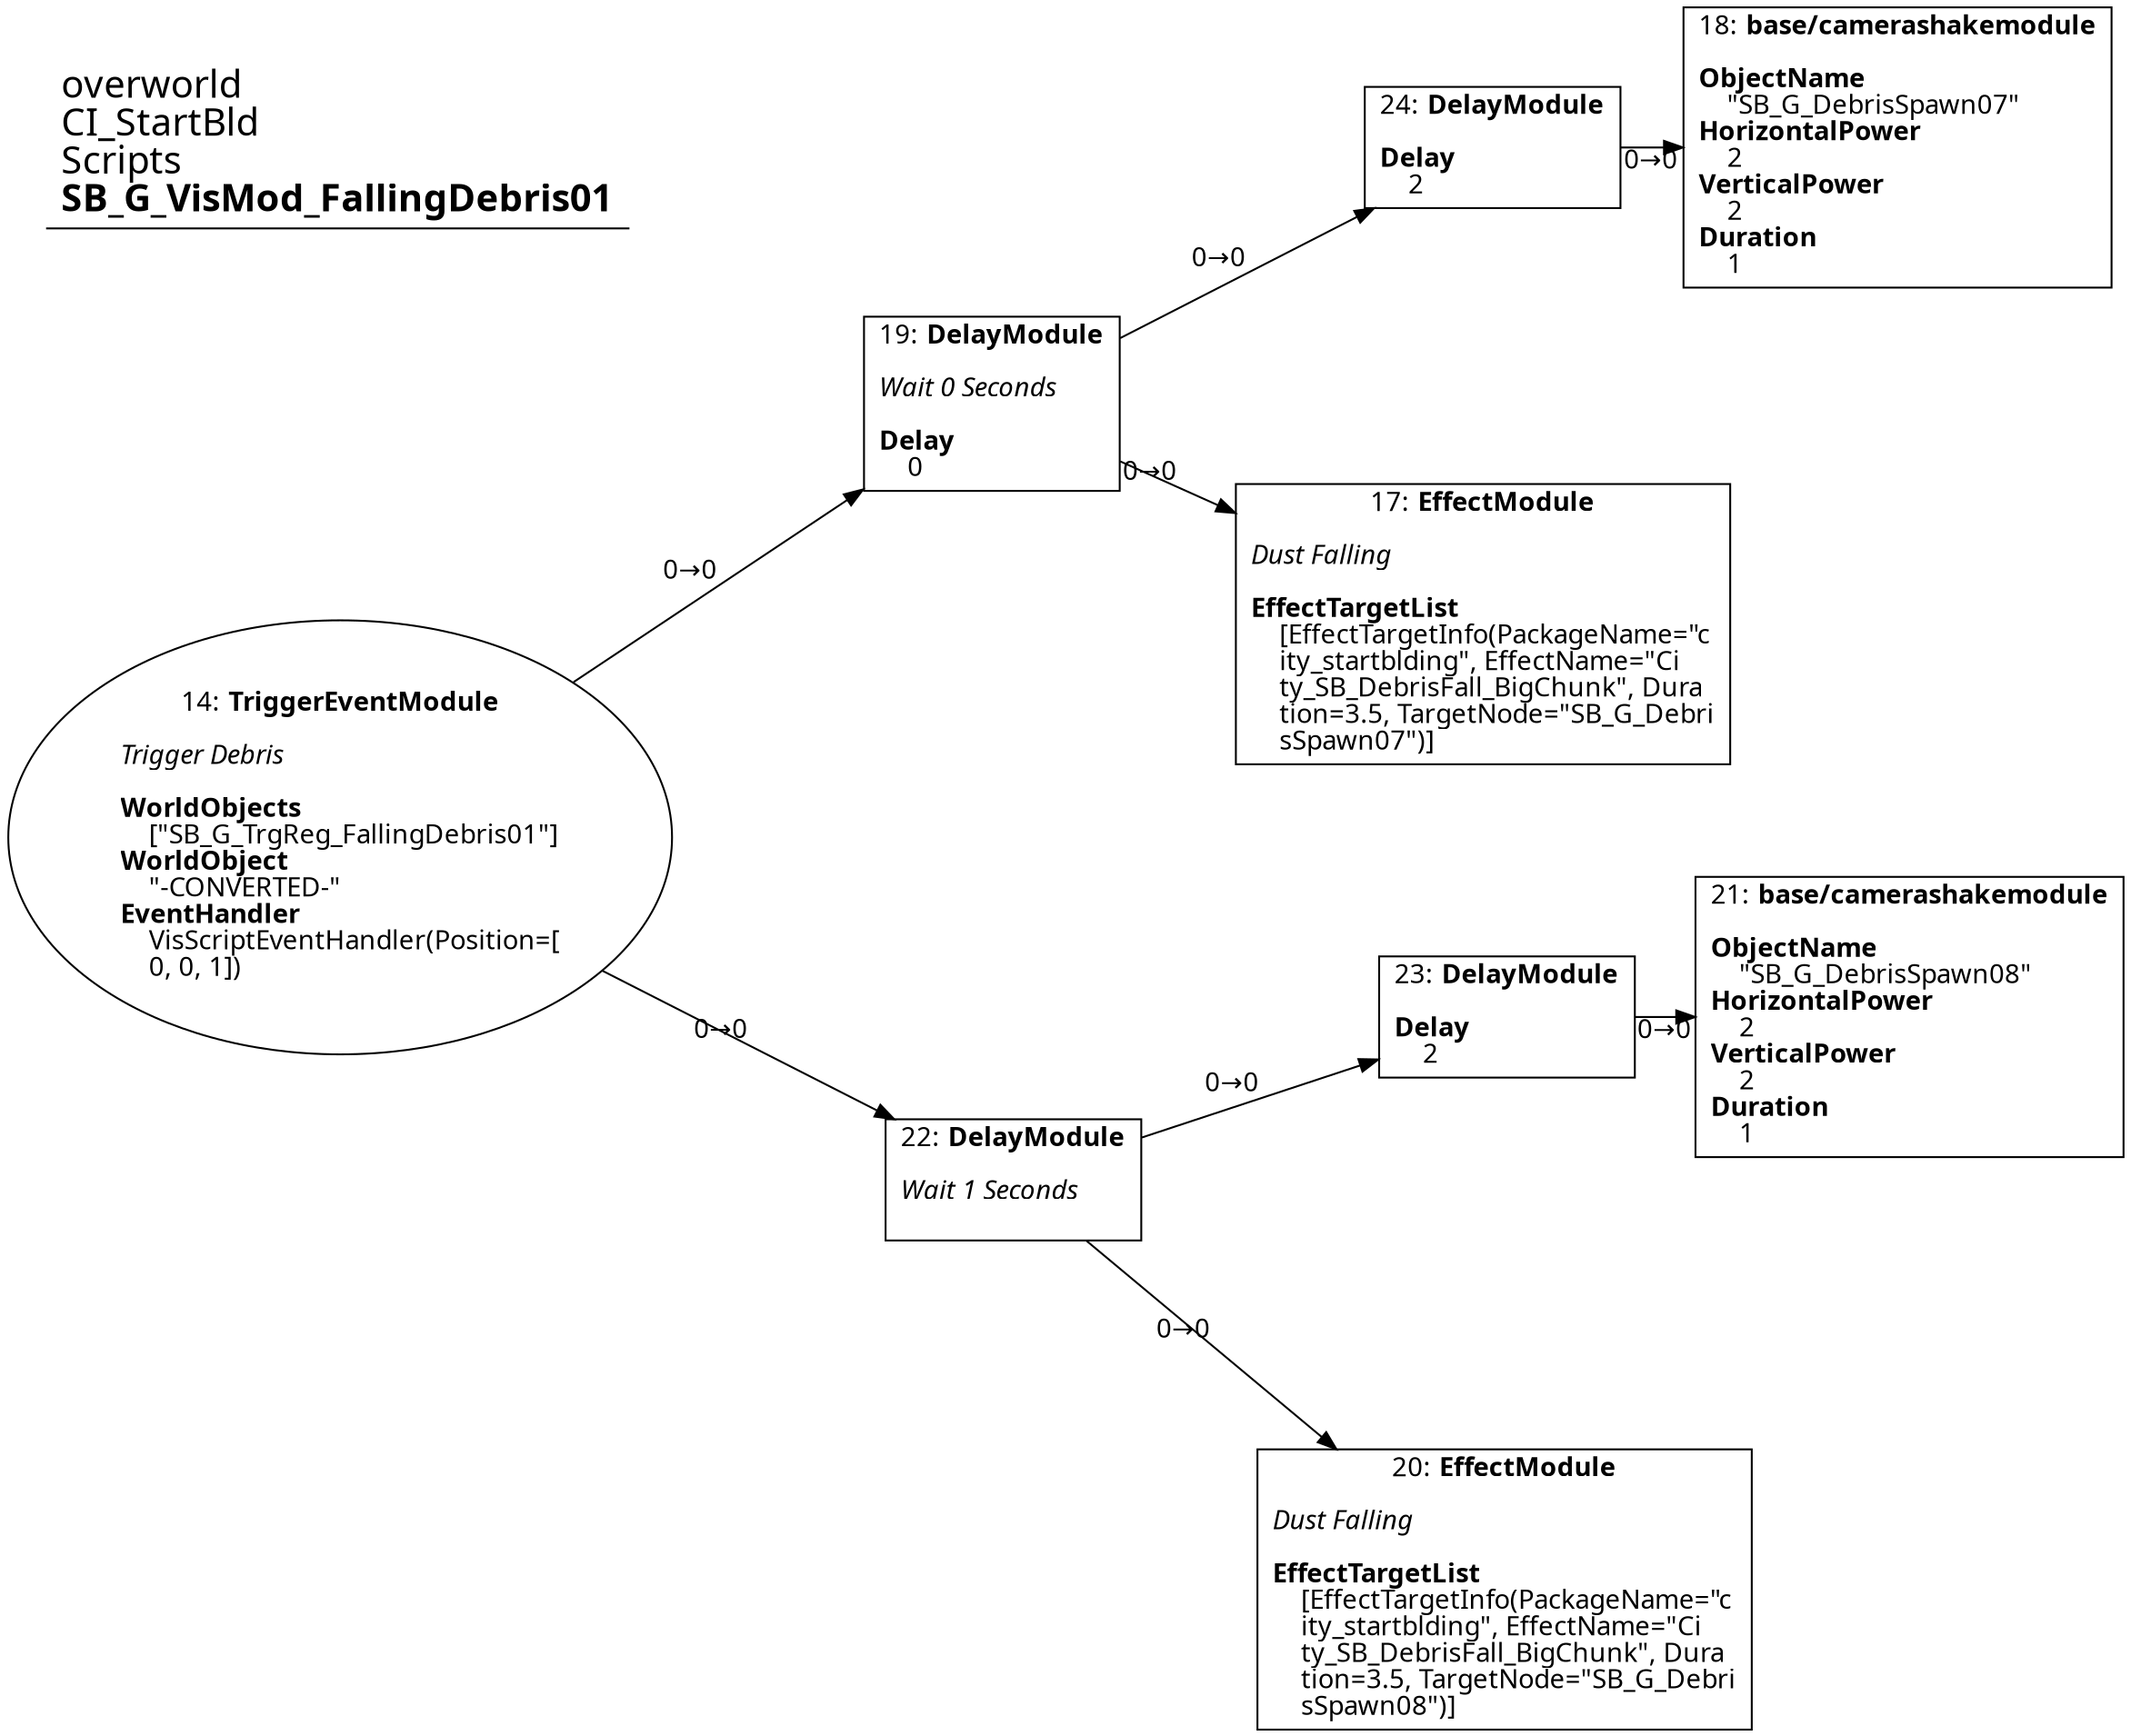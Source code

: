 digraph {
    layout = fdp;
    overlap = prism;
    sep = "+16";
    splines = spline;

    node [ shape = box ];

    graph [ fontname = "Segoe UI" ];
    node [ fontname = "Segoe UI" ];
    edge [ fontname = "Segoe UI" ];

    14 [ label = <14: <b>TriggerEventModule</b><br/><br/><i>Trigger Debris<br align="left"/></i><br align="left"/><b>WorldObjects</b><br align="left"/>    [&quot;SB_G_TrgReg_FallingDebris01&quot;]<br align="left"/><b>WorldObject</b><br align="left"/>    &quot;-CONVERTED-&quot;<br align="left"/><b>EventHandler</b><br align="left"/>    VisScriptEventHandler(Position=[<br align="left"/>    0, 0, 1])<br align="left"/>> ];
    14 [ shape = oval ]
    14 [ pos = "0.040000003,-0.11400001!" ];
    14 -> 22 [ label = "0→0" ];
    14 -> 19 [ label = "0→0" ];

    17 [ label = <17: <b>EffectModule</b><br/><br/><i>Dust Falling<br align="left"/></i><br align="left"/><b>EffectTargetList</b><br align="left"/>    [EffectTargetInfo(PackageName=&quot;c<br align="left"/>    ity_startblding&quot;, EffectName=&quot;Ci<br align="left"/>    ty_SB_DebrisFall_BigChunk&quot;, Dura<br align="left"/>    tion=3.5, TargetNode=&quot;SB_G_Debri<br align="left"/>    sSpawn07&quot;)]<br align="left"/>> ];
    17 [ pos = "0.517,-0.025!" ];

    18 [ label = <18: <b>base/camerashakemodule</b><br/><br/><b>ObjectName</b><br align="left"/>    &quot;SB_G_DebrisSpawn07&quot;<br align="left"/><b>HorizontalPower</b><br align="left"/>    2<br align="left"/><b>VerticalPower</b><br align="left"/>    2<br align="left"/><b>Duration</b><br align="left"/>    1<br align="left"/>> ];
    18 [ pos = "0.69000006,0.17400001!" ];

    19 [ label = <19: <b>DelayModule</b><br/><br/><i>Wait 0 Seconds<br align="left"/></i><br align="left"/><b>Delay</b><br align="left"/>    0<br align="left"/>> ];
    19 [ pos = "0.312,0.067!" ];
    19 -> 17 [ label = "0→0" ];
    19 -> 24 [ label = "0→0" ];

    20 [ label = <20: <b>EffectModule</b><br/><br/><i>Dust Falling<br align="left"/></i><br align="left"/><b>EffectTargetList</b><br align="left"/>    [EffectTargetInfo(PackageName=&quot;c<br align="left"/>    ity_startblding&quot;, EffectName=&quot;Ci<br align="left"/>    ty_SB_DebrisFall_BigChunk&quot;, Dura<br align="left"/>    tion=3.5, TargetNode=&quot;SB_G_Debri<br align="left"/>    sSpawn08&quot;)]<br align="left"/>> ];
    20 [ pos = "0.526,-0.42800003!" ];

    21 [ label = <21: <b>base/camerashakemodule</b><br/><br/><b>ObjectName</b><br align="left"/>    &quot;SB_G_DebrisSpawn08&quot;<br align="left"/><b>HorizontalPower</b><br align="left"/>    2<br align="left"/><b>VerticalPower</b><br align="left"/>    2<br align="left"/><b>Duration</b><br align="left"/>    1<br align="left"/>> ];
    21 [ pos = "0.69500005,-0.18900001!" ];

    22 [ label = <22: <b>DelayModule</b><br/><br/><i>Wait 1 Seconds<br align="left"/></i><br align="left"/>> ];
    22 [ pos = "0.321,-0.257!" ];
    22 -> 20 [ label = "0→0" ];
    22 -> 23 [ label = "0→0" ];

    23 [ label = <23: <b>DelayModule</b><br/><br/><b>Delay</b><br align="left"/>    2<br align="left"/>> ];
    23 [ pos = "0.527,-0.18900001!" ];
    23 -> 21 [ label = "0→0" ];

    24 [ label = <24: <b>DelayModule</b><br/><br/><b>Delay</b><br align="left"/>    2<br align="left"/>> ];
    24 [ pos = "0.521,0.17400001!" ];
    24 -> 18 [ label = "0→0" ];

    title [ pos = "0.039,0.17500001!" ];
    title [ shape = underline ];
    title [ label = <<font point-size="20">overworld<br align="left"/>CI_StartBld<br align="left"/>Scripts<br align="left"/><b>SB_G_VisMod_FallingDebris01</b><br align="left"/></font>> ];
}
